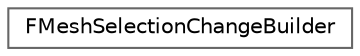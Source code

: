 digraph "Graphical Class Hierarchy"
{
 // INTERACTIVE_SVG=YES
 // LATEX_PDF_SIZE
  bgcolor="transparent";
  edge [fontname=Helvetica,fontsize=10,labelfontname=Helvetica,labelfontsize=10];
  node [fontname=Helvetica,fontsize=10,shape=box,height=0.2,width=0.4];
  rankdir="LR";
  Node0 [id="Node000000",label="FMeshSelectionChangeBuilder",height=0.2,width=0.4,color="grey40", fillcolor="white", style="filled",URL="$d5/dda/classFMeshSelectionChangeBuilder.html",tooltip="FMeshSelectionChangeBuilder can be used to construct a FMeshSelectionChange."];
}
